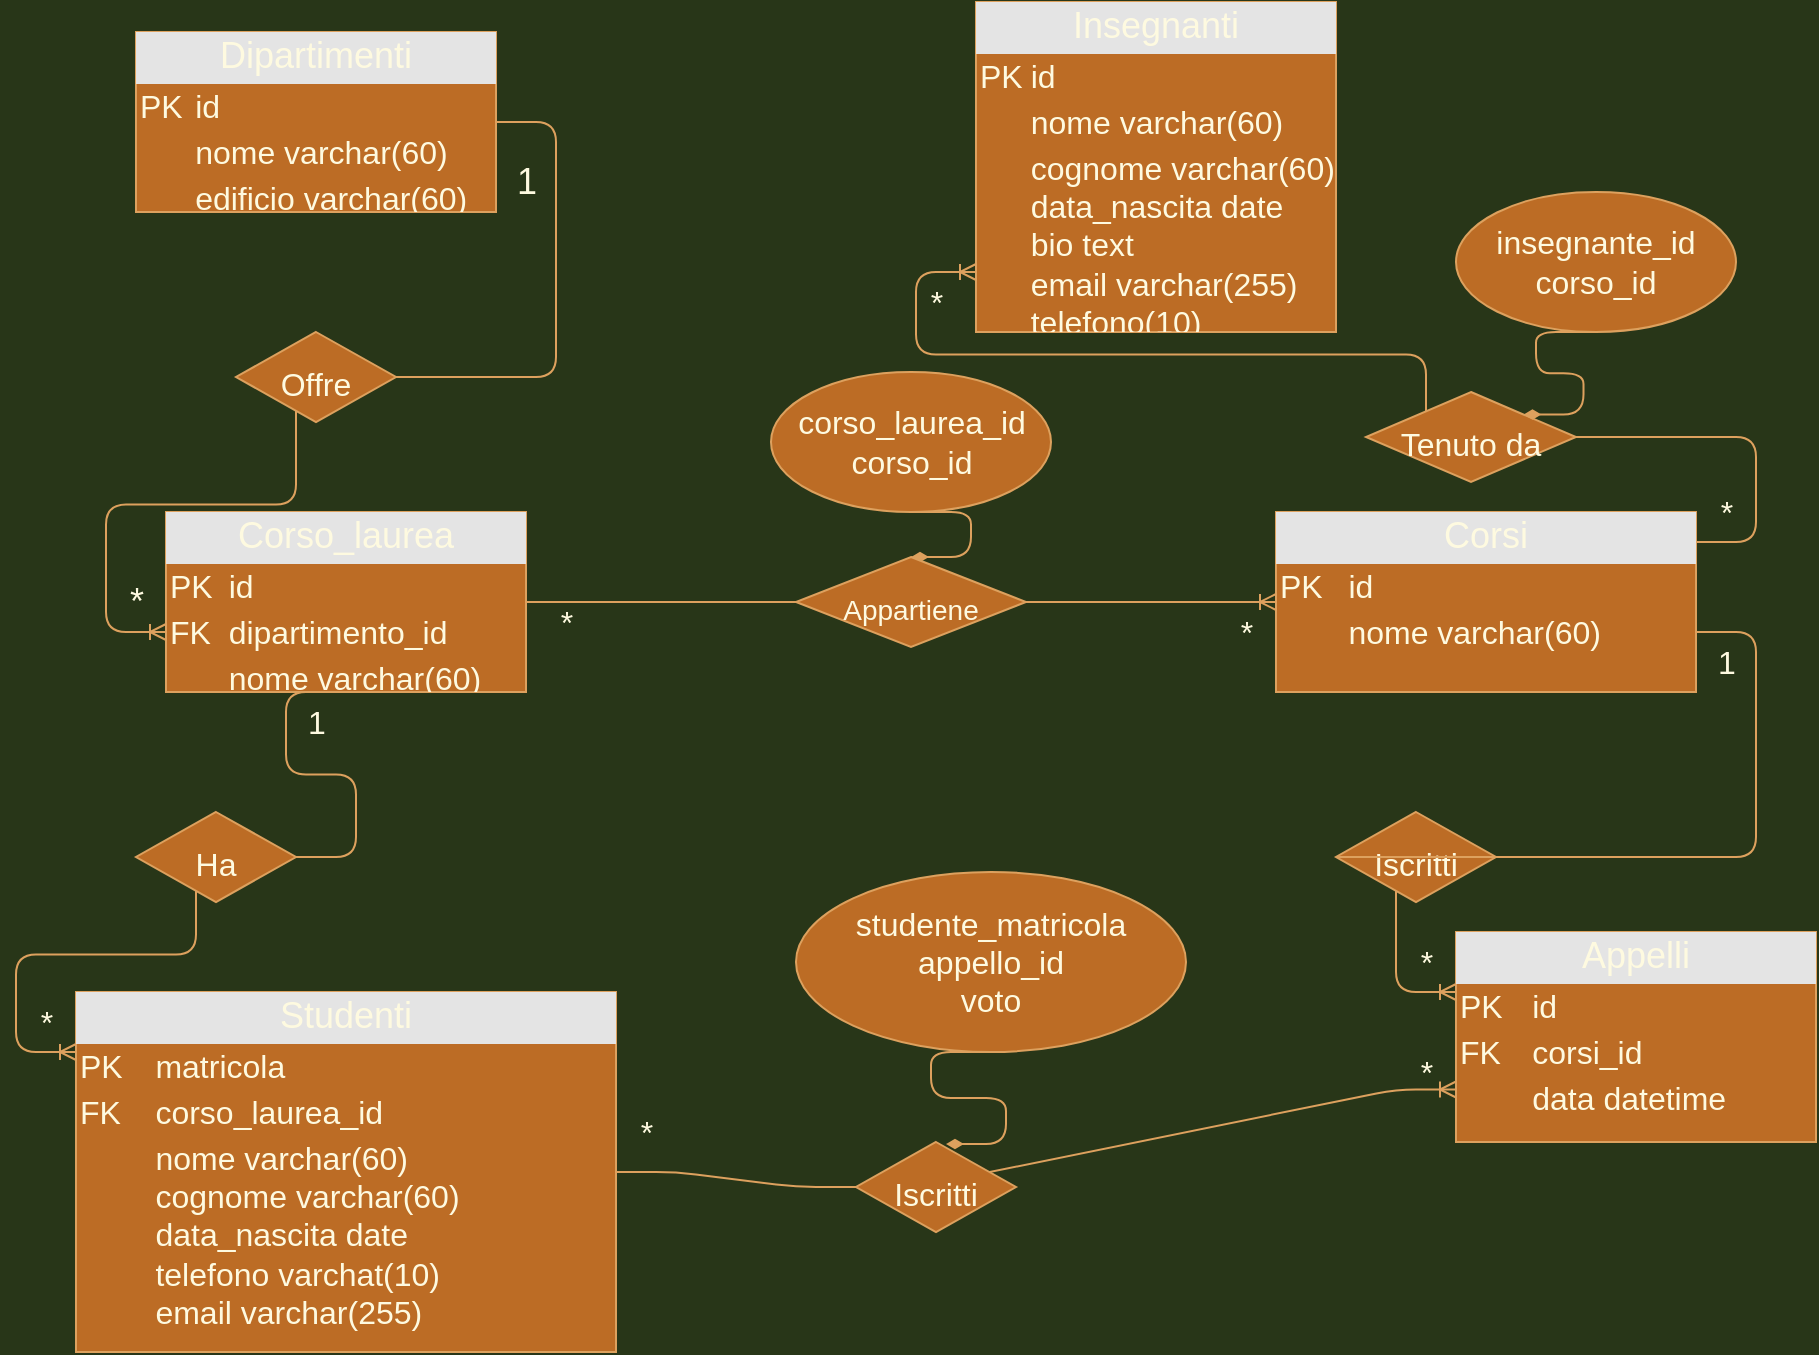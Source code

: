 <mxfile version="16.4.0" type="device"><diagram name="Page-1" id="a7904f86-f2b4-8e86-fa97-74104820619b"><mxGraphModel dx="1354" dy="1464" grid="1" gridSize="15" guides="1" tooltips="1" connect="1" arrows="1" fold="1" page="1" pageScale="1" pageWidth="1100" pageHeight="850" background="#283618" math="0" shadow="0"><root><mxCell id="0"/><mxCell id="1" parent="0"/><mxCell id="9dMuLnbiIaYsMs9DFA0e-4" style="edgeStyle=entityRelationEdgeStyle;rounded=1;sketch=0;orthogonalLoop=1;jettySize=auto;html=1;fontSize=18;fontColor=#FEFAE0;endArrow=ERoneToMany;endFill=0;strokeColor=#DDA15E;fillColor=#BC6C25;startArrow=none;exitX=0;exitY=0.5;exitDx=0;exitDy=0;" edge="1" parent="1" source="9dMuLnbiIaYsMs9DFA0e-12"><mxGeometry relative="1" as="geometry"><mxPoint x="120" y="345" as="targetPoint"/></mxGeometry></mxCell><mxCell id="9dMuLnbiIaYsMs9DFA0e-1" value="&lt;div style=&quot;text-align: center ; box-sizing: border-box ; width: 100% ; background: rgb(228 , 228 , 228) ; padding: 2px ; font-size: 18px&quot;&gt;&lt;font style=&quot;font-size: 18px&quot;&gt;Dipartimenti&lt;/font&gt;&lt;/div&gt;&lt;table style=&quot;width: 100% ; font-size: 18px&quot; cellpadding=&quot;2&quot; cellspacing=&quot;0&quot;&gt;&lt;tbody style=&quot;font-size: 16px&quot;&gt;&lt;tr style=&quot;font-size: 16px&quot;&gt;&lt;td style=&quot;font-size: 16px&quot;&gt;PK&lt;/td&gt;&lt;td style=&quot;font-size: 16px&quot;&gt;id&lt;/td&gt;&lt;/tr&gt;&lt;tr style=&quot;font-size: 16px&quot;&gt;&lt;td style=&quot;font-size: 16px&quot;&gt;&lt;br&gt;&lt;/td&gt;&lt;td style=&quot;font-size: 16px&quot;&gt;nome varchar(60)&lt;/td&gt;&lt;/tr&gt;&lt;tr style=&quot;font-size: 16px&quot;&gt;&lt;td style=&quot;font-size: 16px&quot;&gt;&lt;br&gt;&lt;/td&gt;&lt;td style=&quot;font-size: 16px&quot;&gt;edificio varchar(60)&lt;/td&gt;&lt;/tr&gt;&lt;/tbody&gt;&lt;/table&gt;" style="verticalAlign=top;align=left;overflow=fill;html=1;rounded=0;sketch=0;fontColor=#FEFAE0;strokeColor=#DDA15E;fillColor=#BC6C25;fontSize=16;" vertex="1" parent="1"><mxGeometry x="105" y="45" width="180" height="90" as="geometry"/></mxCell><mxCell id="9dMuLnbiIaYsMs9DFA0e-3" value="&lt;div style=&quot;text-align: center ; box-sizing: border-box ; width: 100% ; background: rgb(228 , 228 , 228) ; padding: 2px ; font-size: 18px&quot;&gt;&lt;font style=&quot;font-size: 18px&quot;&gt;Corso_laurea&lt;/font&gt;&lt;/div&gt;&lt;table style=&quot;width: 100% ; font-size: 18px&quot; cellpadding=&quot;2&quot; cellspacing=&quot;0&quot;&gt;&lt;tbody style=&quot;font-size: 16px&quot;&gt;&lt;tr style=&quot;font-size: 16px&quot;&gt;&lt;td style=&quot;font-size: 16px&quot;&gt;PK&lt;/td&gt;&lt;td style=&quot;font-size: 16px&quot;&gt;id&lt;/td&gt;&lt;/tr&gt;&lt;tr style=&quot;font-size: 16px&quot;&gt;&lt;td style=&quot;font-size: 16px&quot;&gt;FK&lt;/td&gt;&lt;td style=&quot;font-size: 16px&quot;&gt;dipartimento_id&lt;/td&gt;&lt;/tr&gt;&lt;tr style=&quot;font-size: 16px&quot;&gt;&lt;td style=&quot;font-size: 16px&quot;&gt;&lt;/td&gt;&lt;td style=&quot;font-size: 16px&quot;&gt;nome varchar(60)&lt;/td&gt;&lt;/tr&gt;&lt;/tbody&gt;&lt;/table&gt;" style="verticalAlign=top;align=left;overflow=fill;html=1;rounded=0;sketch=0;fontColor=#FEFAE0;strokeColor=#DDA15E;fillColor=#BC6C25;fontSize=16;" vertex="1" parent="1"><mxGeometry x="120" y="285" width="180" height="90" as="geometry"/></mxCell><mxCell id="9dMuLnbiIaYsMs9DFA0e-5" value="*" style="text;html=1;align=center;verticalAlign=middle;resizable=0;points=[];autosize=1;strokeColor=none;fillColor=none;fontSize=18;fontColor=#FEFAE0;" vertex="1" parent="1"><mxGeometry x="90" y="315" width="30" height="30" as="geometry"/></mxCell><mxCell id="9dMuLnbiIaYsMs9DFA0e-6" value="1" style="text;html=1;align=center;verticalAlign=middle;resizable=0;points=[];autosize=1;strokeColor=none;fillColor=none;fontSize=18;fontColor=#FEFAE0;" vertex="1" parent="1"><mxGeometry x="285" y="105" width="30" height="30" as="geometry"/></mxCell><mxCell id="9dMuLnbiIaYsMs9DFA0e-10" style="edgeStyle=entityRelationEdgeStyle;rounded=1;sketch=0;orthogonalLoop=1;jettySize=auto;html=1;fontSize=18;fontColor=#FEFAE0;endArrow=ERoneToMany;endFill=0;strokeColor=#DDA15E;fillColor=#BC6C25;exitX=1;exitY=0.5;exitDx=0;exitDy=0;" edge="1" parent="1" source="9dMuLnbiIaYsMs9DFA0e-3"><mxGeometry relative="1" as="geometry"><mxPoint x="675" y="330" as="targetPoint"/><mxPoint x="315" y="335" as="sourcePoint"/></mxGeometry></mxCell><mxCell id="9dMuLnbiIaYsMs9DFA0e-22" style="edgeStyle=entityRelationEdgeStyle;rounded=1;sketch=0;orthogonalLoop=1;jettySize=auto;html=1;exitX=0.5;exitY=0;exitDx=0;exitDy=0;entryX=0.5;entryY=1;entryDx=0;entryDy=0;fontSize=16;fontColor=#FEFAE0;startArrow=diamondThin;startFill=1;endArrow=none;endFill=0;strokeColor=#DDA15E;fillColor=#BC6C25;" edge="1" parent="1" source="9dMuLnbiIaYsMs9DFA0e-11" target="9dMuLnbiIaYsMs9DFA0e-21"><mxGeometry relative="1" as="geometry"/></mxCell><mxCell id="9dMuLnbiIaYsMs9DFA0e-11" value="&lt;font style=&quot;font-size: 14px&quot;&gt;Appartiene&lt;/font&gt;" style="rhombus;whiteSpace=wrap;html=1;rounded=0;sketch=0;fontSize=26;fontColor=#FEFAE0;strokeColor=#DDA15E;fillColor=#BC6C25;" vertex="1" parent="1"><mxGeometry x="435" y="307.5" width="115" height="45" as="geometry"/></mxCell><mxCell id="9dMuLnbiIaYsMs9DFA0e-12" value="&lt;font style=&quot;font-size: 16px&quot;&gt;Offre&lt;/font&gt;" style="rhombus;whiteSpace=wrap;html=1;rounded=0;sketch=0;fontSize=26;fontColor=#FEFAE0;strokeColor=#DDA15E;fillColor=#BC6C25;" vertex="1" parent="1"><mxGeometry x="155" y="195" width="80" height="45" as="geometry"/></mxCell><mxCell id="9dMuLnbiIaYsMs9DFA0e-13" value="" style="edgeStyle=entityRelationEdgeStyle;rounded=1;sketch=0;orthogonalLoop=1;jettySize=auto;html=1;fontSize=18;fontColor=#FEFAE0;endArrow=none;endFill=0;strokeColor=#DDA15E;fillColor=#BC6C25;" edge="1" parent="1" source="9dMuLnbiIaYsMs9DFA0e-1" target="9dMuLnbiIaYsMs9DFA0e-12"><mxGeometry relative="1" as="geometry"><mxPoint x="120" y="345" as="targetPoint"/><mxPoint x="285" y="90" as="sourcePoint"/></mxGeometry></mxCell><mxCell id="9dMuLnbiIaYsMs9DFA0e-15" value="*" style="text;html=1;align=center;verticalAlign=middle;resizable=0;points=[];autosize=1;strokeColor=none;fillColor=none;fontSize=16;fontColor=#FEFAE0;" vertex="1" parent="1"><mxGeometry x="305" y="325" width="30" height="30" as="geometry"/></mxCell><mxCell id="9dMuLnbiIaYsMs9DFA0e-17" value="*" style="text;html=1;align=center;verticalAlign=middle;resizable=0;points=[];autosize=1;strokeColor=none;fillColor=none;fontSize=16;fontColor=#FEFAE0;" vertex="1" parent="1"><mxGeometry x="645" y="330" width="30" height="30" as="geometry"/></mxCell><mxCell id="9dMuLnbiIaYsMs9DFA0e-19" value="&lt;div style=&quot;text-align: center ; box-sizing: border-box ; width: 100% ; background: rgb(228 , 228 , 228) ; padding: 2px ; font-size: 18px&quot;&gt;&lt;font style=&quot;font-size: 18px&quot;&gt;Corsi&lt;/font&gt;&lt;/div&gt;&lt;table style=&quot;width: 100% ; font-size: 18px&quot; cellpadding=&quot;2&quot; cellspacing=&quot;0&quot;&gt;&lt;tbody style=&quot;font-size: 16px&quot;&gt;&lt;tr style=&quot;font-size: 16px&quot;&gt;&lt;td style=&quot;font-size: 16px&quot;&gt;PK&lt;/td&gt;&lt;td style=&quot;font-size: 16px&quot;&gt;id&lt;/td&gt;&lt;/tr&gt;&lt;tr style=&quot;font-size: 16px&quot;&gt;&lt;td style=&quot;font-size: 16px&quot;&gt;&lt;br&gt;&lt;/td&gt;&lt;td style=&quot;font-size: 16px&quot;&gt;nome varchar(60)&lt;/td&gt;&lt;/tr&gt;&lt;tr style=&quot;font-size: 16px&quot;&gt;&lt;td style=&quot;font-size: 16px&quot;&gt;&lt;/td&gt;&lt;td style=&quot;font-size: 16px&quot;&gt;&lt;br&gt;&lt;/td&gt;&lt;/tr&gt;&lt;/tbody&gt;&lt;/table&gt;" style="verticalAlign=top;align=left;overflow=fill;html=1;rounded=0;sketch=0;fontColor=#FEFAE0;strokeColor=#DDA15E;fillColor=#BC6C25;fontSize=16;" vertex="1" parent="1"><mxGeometry x="675" y="285" width="210" height="90" as="geometry"/></mxCell><mxCell id="9dMuLnbiIaYsMs9DFA0e-21" value="corso_laurea_id&lt;br&gt;corso_id" style="ellipse;whiteSpace=wrap;html=1;rounded=0;sketch=0;fontSize=16;fontColor=#FEFAE0;strokeColor=#DDA15E;fillColor=#BC6C25;" vertex="1" parent="1"><mxGeometry x="422.5" y="215" width="140" height="70" as="geometry"/></mxCell><mxCell id="9dMuLnbiIaYsMs9DFA0e-25" style="edgeStyle=entityRelationEdgeStyle;rounded=1;sketch=0;orthogonalLoop=1;jettySize=auto;html=1;fontSize=18;fontColor=#FEFAE0;endArrow=ERoneToMany;endFill=0;strokeColor=#DDA15E;fillColor=#BC6C25;startArrow=none;exitX=0;exitY=0.5;exitDx=0;exitDy=0;" edge="1" parent="1" source="9dMuLnbiIaYsMs9DFA0e-26"><mxGeometry relative="1" as="geometry"><mxPoint x="75" y="555" as="targetPoint"/></mxGeometry></mxCell><mxCell id="9dMuLnbiIaYsMs9DFA0e-26" value="&lt;font style=&quot;font-size: 16px&quot;&gt;Ha&lt;/font&gt;" style="rhombus;whiteSpace=wrap;html=1;rounded=0;sketch=0;fontSize=26;fontColor=#FEFAE0;strokeColor=#DDA15E;fillColor=#BC6C25;" vertex="1" parent="1"><mxGeometry x="105" y="435" width="80" height="45" as="geometry"/></mxCell><mxCell id="9dMuLnbiIaYsMs9DFA0e-27" value="" style="edgeStyle=entityRelationEdgeStyle;rounded=1;sketch=0;orthogonalLoop=1;jettySize=auto;html=1;fontSize=18;fontColor=#FEFAE0;endArrow=none;endFill=0;strokeColor=#DDA15E;fillColor=#BC6C25;exitX=0.5;exitY=1;exitDx=0;exitDy=0;" edge="1" parent="1" target="9dMuLnbiIaYsMs9DFA0e-26" source="9dMuLnbiIaYsMs9DFA0e-3"><mxGeometry relative="1" as="geometry"><mxPoint x="75" y="645" as="targetPoint"/><mxPoint x="240" y="390" as="sourcePoint"/></mxGeometry></mxCell><mxCell id="9dMuLnbiIaYsMs9DFA0e-28" value="&lt;div style=&quot;text-align: center ; box-sizing: border-box ; width: 100% ; background: rgb(228 , 228 , 228) ; padding: 2px ; font-size: 18px&quot;&gt;&lt;font style=&quot;font-size: 18px&quot;&gt;Studenti&lt;/font&gt;&lt;/div&gt;&lt;table style=&quot;width: 100% ; font-size: 18px&quot; cellpadding=&quot;2&quot; cellspacing=&quot;0&quot;&gt;&lt;tbody style=&quot;font-size: 16px&quot;&gt;&lt;tr style=&quot;font-size: 16px&quot;&gt;&lt;td style=&quot;font-size: 16px&quot;&gt;PK&lt;/td&gt;&lt;td style=&quot;font-size: 16px&quot;&gt;matricola&lt;br&gt;&lt;/td&gt;&lt;/tr&gt;&lt;tr style=&quot;font-size: 16px&quot;&gt;&lt;td style=&quot;font-size: 16px&quot;&gt;FK&lt;/td&gt;&lt;td style=&quot;font-size: 16px&quot;&gt;corso_laurea_id&lt;/td&gt;&lt;/tr&gt;&lt;tr style=&quot;font-size: 16px&quot;&gt;&lt;td style=&quot;font-size: 16px&quot;&gt;&lt;/td&gt;&lt;td style=&quot;font-size: 16px&quot;&gt;nome varchar(60)&lt;br&gt;cognome varchar(60)&lt;br&gt;data_nascita date&lt;br&gt;telefono varchat(10)&lt;br&gt;email varchar(255)&lt;br&gt;&lt;br&gt;&lt;/td&gt;&lt;/tr&gt;&lt;/tbody&gt;&lt;/table&gt;" style="verticalAlign=top;align=left;overflow=fill;html=1;rounded=0;sketch=0;fontColor=#FEFAE0;strokeColor=#DDA15E;fillColor=#BC6C25;fontSize=16;" vertex="1" parent="1"><mxGeometry x="75" y="525" width="270" height="180" as="geometry"/></mxCell><mxCell id="9dMuLnbiIaYsMs9DFA0e-29" value="*" style="text;html=1;align=center;verticalAlign=middle;resizable=0;points=[];autosize=1;strokeColor=none;fillColor=none;fontSize=16;fontColor=#FEFAE0;" vertex="1" parent="1"><mxGeometry x="45" y="525" width="30" height="30" as="geometry"/></mxCell><mxCell id="9dMuLnbiIaYsMs9DFA0e-30" value="1" style="text;html=1;align=center;verticalAlign=middle;resizable=0;points=[];autosize=1;strokeColor=none;fillColor=none;fontSize=16;fontColor=#FEFAE0;" vertex="1" parent="1"><mxGeometry x="180" y="375" width="30" height="30" as="geometry"/></mxCell><mxCell id="9dMuLnbiIaYsMs9DFA0e-31" value="&lt;div style=&quot;text-align: center ; box-sizing: border-box ; width: 100% ; background: rgb(228 , 228 , 228) ; padding: 2px ; font-size: 18px&quot;&gt;&lt;font style=&quot;font-size: 18px&quot;&gt;Appelli&lt;/font&gt;&lt;/div&gt;&lt;table style=&quot;width: 100% ; font-size: 18px&quot; cellpadding=&quot;2&quot; cellspacing=&quot;0&quot;&gt;&lt;tbody style=&quot;font-size: 16px&quot;&gt;&lt;tr style=&quot;font-size: 16px&quot;&gt;&lt;td style=&quot;font-size: 16px&quot;&gt;PK&lt;/td&gt;&lt;td style=&quot;font-size: 16px&quot;&gt;id&lt;/td&gt;&lt;/tr&gt;&lt;tr style=&quot;font-size: 16px&quot;&gt;&lt;td style=&quot;font-size: 16px&quot;&gt;FK&lt;/td&gt;&lt;td style=&quot;font-size: 16px&quot;&gt;corsi_id&lt;/td&gt;&lt;/tr&gt;&lt;tr style=&quot;font-size: 16px&quot;&gt;&lt;td style=&quot;font-size: 16px&quot;&gt;&lt;/td&gt;&lt;td style=&quot;font-size: 16px&quot;&gt;data datetime&lt;br&gt;&lt;br&gt;&lt;/td&gt;&lt;/tr&gt;&lt;/tbody&gt;&lt;/table&gt;" style="verticalAlign=top;align=left;overflow=fill;html=1;rounded=0;sketch=0;fontColor=#FEFAE0;strokeColor=#DDA15E;fillColor=#BC6C25;fontSize=16;" vertex="1" parent="1"><mxGeometry x="765" y="495" width="180" height="105" as="geometry"/></mxCell><mxCell id="9dMuLnbiIaYsMs9DFA0e-32" style="edgeStyle=entityRelationEdgeStyle;rounded=1;sketch=0;orthogonalLoop=1;jettySize=auto;html=1;fontSize=18;fontColor=#FEFAE0;endArrow=ERoneToMany;endFill=0;strokeColor=#DDA15E;fillColor=#BC6C25;startArrow=none;exitX=0;exitY=0.5;exitDx=0;exitDy=0;entryX=0;entryY=0.75;entryDx=0;entryDy=0;" edge="1" parent="1" source="9dMuLnbiIaYsMs9DFA0e-33" target="9dMuLnbiIaYsMs9DFA0e-31"><mxGeometry relative="1" as="geometry"><mxPoint x="425" y="720" as="targetPoint"/></mxGeometry></mxCell><mxCell id="9dMuLnbiIaYsMs9DFA0e-33" value="&lt;font style=&quot;font-size: 16px&quot;&gt;Iscritti&lt;/font&gt;" style="rhombus;whiteSpace=wrap;html=1;rounded=0;sketch=0;fontSize=26;fontColor=#FEFAE0;strokeColor=#DDA15E;fillColor=#BC6C25;" vertex="1" parent="1"><mxGeometry x="465" y="600" width="80" height="45" as="geometry"/></mxCell><mxCell id="9dMuLnbiIaYsMs9DFA0e-34" value="" style="edgeStyle=entityRelationEdgeStyle;rounded=1;sketch=0;orthogonalLoop=1;jettySize=auto;html=1;fontSize=18;fontColor=#FEFAE0;endArrow=none;endFill=0;strokeColor=#DDA15E;fillColor=#BC6C25;exitX=1;exitY=0.5;exitDx=0;exitDy=0;entryX=0;entryY=0.5;entryDx=0;entryDy=0;" edge="1" parent="1" target="9dMuLnbiIaYsMs9DFA0e-33" source="9dMuLnbiIaYsMs9DFA0e-28"><mxGeometry relative="1" as="geometry"><mxPoint x="425" y="810" as="targetPoint"/><mxPoint x="560" y="540" as="sourcePoint"/></mxGeometry></mxCell><mxCell id="9dMuLnbiIaYsMs9DFA0e-35" value="1" style="text;html=1;align=center;verticalAlign=middle;resizable=0;points=[];autosize=1;strokeColor=none;fillColor=none;fontSize=16;fontColor=#FEFAE0;" vertex="1" parent="1"><mxGeometry x="885" y="345" width="30" height="30" as="geometry"/></mxCell><mxCell id="9dMuLnbiIaYsMs9DFA0e-36" value="*" style="text;html=1;align=center;verticalAlign=middle;resizable=0;points=[];autosize=1;strokeColor=none;fillColor=none;fontSize=16;fontColor=#FEFAE0;" vertex="1" parent="1"><mxGeometry x="735" y="495" width="30" height="30" as="geometry"/></mxCell><mxCell id="9dMuLnbiIaYsMs9DFA0e-37" style="edgeStyle=entityRelationEdgeStyle;rounded=1;sketch=0;orthogonalLoop=1;jettySize=auto;html=1;entryX=0.5;entryY=1;entryDx=0;entryDy=0;fontSize=16;fontColor=#FEFAE0;startArrow=diamondThin;startFill=1;endArrow=none;endFill=0;strokeColor=#DDA15E;fillColor=#BC6C25;" edge="1" parent="1" target="9dMuLnbiIaYsMs9DFA0e-38"><mxGeometry relative="1" as="geometry"><mxPoint x="510" y="601" as="sourcePoint"/></mxGeometry></mxCell><mxCell id="9dMuLnbiIaYsMs9DFA0e-38" value="studente_matricola&lt;br&gt;appello_id&lt;br&gt;voto" style="ellipse;whiteSpace=wrap;html=1;rounded=0;sketch=0;fontSize=16;fontColor=#FEFAE0;strokeColor=#DDA15E;fillColor=#BC6C25;" vertex="1" parent="1"><mxGeometry x="435" y="465" width="195" height="90" as="geometry"/></mxCell><mxCell id="9dMuLnbiIaYsMs9DFA0e-40" style="edgeStyle=entityRelationEdgeStyle;rounded=1;sketch=0;orthogonalLoop=1;jettySize=auto;html=1;fontSize=18;fontColor=#FEFAE0;endArrow=ERoneToMany;endFill=0;strokeColor=#DDA15E;fillColor=#BC6C25;startArrow=none;exitX=0;exitY=0.5;exitDx=0;exitDy=0;" edge="1" parent="1" source="9dMuLnbiIaYsMs9DFA0e-41"><mxGeometry relative="1" as="geometry"><mxPoint x="765" y="525" as="targetPoint"/></mxGeometry></mxCell><mxCell id="9dMuLnbiIaYsMs9DFA0e-41" value="&lt;font style=&quot;font-size: 16px&quot;&gt;Iscritti&lt;/font&gt;" style="rhombus;whiteSpace=wrap;html=1;rounded=0;sketch=0;fontSize=26;fontColor=#FEFAE0;strokeColor=#DDA15E;fillColor=#BC6C25;" vertex="1" parent="1"><mxGeometry x="705" y="435" width="80" height="45" as="geometry"/></mxCell><mxCell id="9dMuLnbiIaYsMs9DFA0e-42" value="" style="edgeStyle=entityRelationEdgeStyle;rounded=1;sketch=0;orthogonalLoop=1;jettySize=auto;html=1;fontSize=18;fontColor=#FEFAE0;endArrow=none;endFill=0;strokeColor=#DDA15E;fillColor=#BC6C25;entryX=0;entryY=0.5;entryDx=0;entryDy=0;" edge="1" parent="1" target="9dMuLnbiIaYsMs9DFA0e-41"><mxGeometry relative="1" as="geometry"><mxPoint x="665" y="645" as="targetPoint"/><mxPoint x="885" y="345" as="sourcePoint"/></mxGeometry></mxCell><mxCell id="9dMuLnbiIaYsMs9DFA0e-44" value="*" style="text;html=1;align=center;verticalAlign=middle;resizable=0;points=[];autosize=1;strokeColor=none;fillColor=none;fontSize=16;fontColor=#FEFAE0;" vertex="1" parent="1"><mxGeometry x="735" y="550" width="30" height="30" as="geometry"/></mxCell><mxCell id="9dMuLnbiIaYsMs9DFA0e-45" value="*" style="text;html=1;align=center;verticalAlign=middle;resizable=0;points=[];autosize=1;strokeColor=none;fillColor=none;fontSize=16;fontColor=#FEFAE0;" vertex="1" parent="1"><mxGeometry x="345" y="580" width="30" height="30" as="geometry"/></mxCell><mxCell id="9dMuLnbiIaYsMs9DFA0e-47" style="edgeStyle=entityRelationEdgeStyle;rounded=1;sketch=0;orthogonalLoop=1;jettySize=auto;html=1;fontSize=18;fontColor=#FEFAE0;endArrow=ERoneToMany;endFill=0;strokeColor=#DDA15E;fillColor=#BC6C25;startArrow=none;exitX=0;exitY=0.5;exitDx=0;exitDy=0;" edge="1" parent="1" source="9dMuLnbiIaYsMs9DFA0e-48"><mxGeometry relative="1" as="geometry"><mxPoint x="525" y="165" as="targetPoint"/></mxGeometry></mxCell><mxCell id="9dMuLnbiIaYsMs9DFA0e-48" value="&lt;span style=&quot;font-size: 16px&quot;&gt;Tenuto da&lt;/span&gt;" style="rhombus;whiteSpace=wrap;html=1;rounded=0;sketch=0;fontSize=26;fontColor=#FEFAE0;strokeColor=#DDA15E;fillColor=#BC6C25;" vertex="1" parent="1"><mxGeometry x="720" y="225" width="105" height="45" as="geometry"/></mxCell><mxCell id="9dMuLnbiIaYsMs9DFA0e-49" value="" style="edgeStyle=entityRelationEdgeStyle;rounded=1;sketch=0;orthogonalLoop=1;jettySize=auto;html=1;fontSize=18;fontColor=#FEFAE0;endArrow=none;endFill=0;strokeColor=#DDA15E;fillColor=#BC6C25;entryX=1;entryY=0.5;entryDx=0;entryDy=0;" edge="1" parent="1" target="9dMuLnbiIaYsMs9DFA0e-48"><mxGeometry relative="1" as="geometry"><mxPoint x="575" y="420" as="targetPoint"/><mxPoint x="885" y="300" as="sourcePoint"/></mxGeometry></mxCell><mxCell id="9dMuLnbiIaYsMs9DFA0e-50" value="&lt;div style=&quot;text-align: center ; box-sizing: border-box ; width: 100% ; background: rgb(228 , 228 , 228) ; padding: 2px ; font-size: 18px&quot;&gt;&lt;font style=&quot;font-size: 18px&quot;&gt;Insegnanti&lt;/font&gt;&lt;/div&gt;&lt;table style=&quot;width: 100% ; font-size: 18px&quot; cellpadding=&quot;2&quot; cellspacing=&quot;0&quot;&gt;&lt;tbody style=&quot;font-size: 16px&quot;&gt;&lt;tr style=&quot;font-size: 16px&quot;&gt;&lt;td style=&quot;font-size: 16px&quot;&gt;PK&lt;/td&gt;&lt;td style=&quot;font-size: 16px&quot;&gt;id&lt;/td&gt;&lt;/tr&gt;&lt;tr style=&quot;font-size: 16px&quot;&gt;&lt;td style=&quot;font-size: 16px&quot;&gt;&lt;br&gt;&lt;/td&gt;&lt;td style=&quot;font-size: 16px&quot;&gt;nome varchar(60)&lt;/td&gt;&lt;/tr&gt;&lt;tr style=&quot;font-size: 16px&quot;&gt;&lt;td style=&quot;font-size: 16px&quot;&gt;&lt;br&gt;&lt;/td&gt;&lt;td style=&quot;font-size: 16px&quot;&gt;cognome varchar(60)&lt;br&gt;data_nascita date&lt;br&gt;bio text&lt;br&gt;email varchar(255)&lt;br&gt;telefono(10)&lt;/td&gt;&lt;/tr&gt;&lt;/tbody&gt;&lt;/table&gt;" style="verticalAlign=top;align=left;overflow=fill;html=1;rounded=0;sketch=0;fontColor=#FEFAE0;strokeColor=#DDA15E;fillColor=#BC6C25;fontSize=16;" vertex="1" parent="1"><mxGeometry x="525" y="30" width="180" height="165" as="geometry"/></mxCell><mxCell id="9dMuLnbiIaYsMs9DFA0e-51" value="*" style="text;html=1;align=center;verticalAlign=middle;resizable=0;points=[];autosize=1;strokeColor=none;fillColor=none;fontSize=16;fontColor=#FEFAE0;" vertex="1" parent="1"><mxGeometry x="885" y="270" width="30" height="30" as="geometry"/></mxCell><mxCell id="9dMuLnbiIaYsMs9DFA0e-53" value="*" style="text;html=1;align=center;verticalAlign=middle;resizable=0;points=[];autosize=1;strokeColor=none;fillColor=none;fontSize=16;fontColor=#FEFAE0;" vertex="1" parent="1"><mxGeometry x="490" y="165" width="30" height="30" as="geometry"/></mxCell><mxCell id="9dMuLnbiIaYsMs9DFA0e-57" style="edgeStyle=entityRelationEdgeStyle;rounded=1;sketch=0;orthogonalLoop=1;jettySize=auto;html=1;entryX=0.5;entryY=1;entryDx=0;entryDy=0;fontSize=16;fontColor=#FEFAE0;startArrow=diamondThin;startFill=1;endArrow=none;endFill=0;strokeColor=#DDA15E;fillColor=#BC6C25;exitX=1;exitY=0;exitDx=0;exitDy=0;" edge="1" parent="1" target="9dMuLnbiIaYsMs9DFA0e-58" source="9dMuLnbiIaYsMs9DFA0e-48"><mxGeometry relative="1" as="geometry"><mxPoint x="790" y="227.5" as="sourcePoint"/></mxGeometry></mxCell><mxCell id="9dMuLnbiIaYsMs9DFA0e-58" value="insegnante_id&lt;br&gt;corso_id" style="ellipse;whiteSpace=wrap;html=1;rounded=0;sketch=0;fontSize=16;fontColor=#FEFAE0;strokeColor=#DDA15E;fillColor=#BC6C25;" vertex="1" parent="1"><mxGeometry x="765" y="125" width="140" height="70" as="geometry"/></mxCell></root></mxGraphModel></diagram></mxfile>